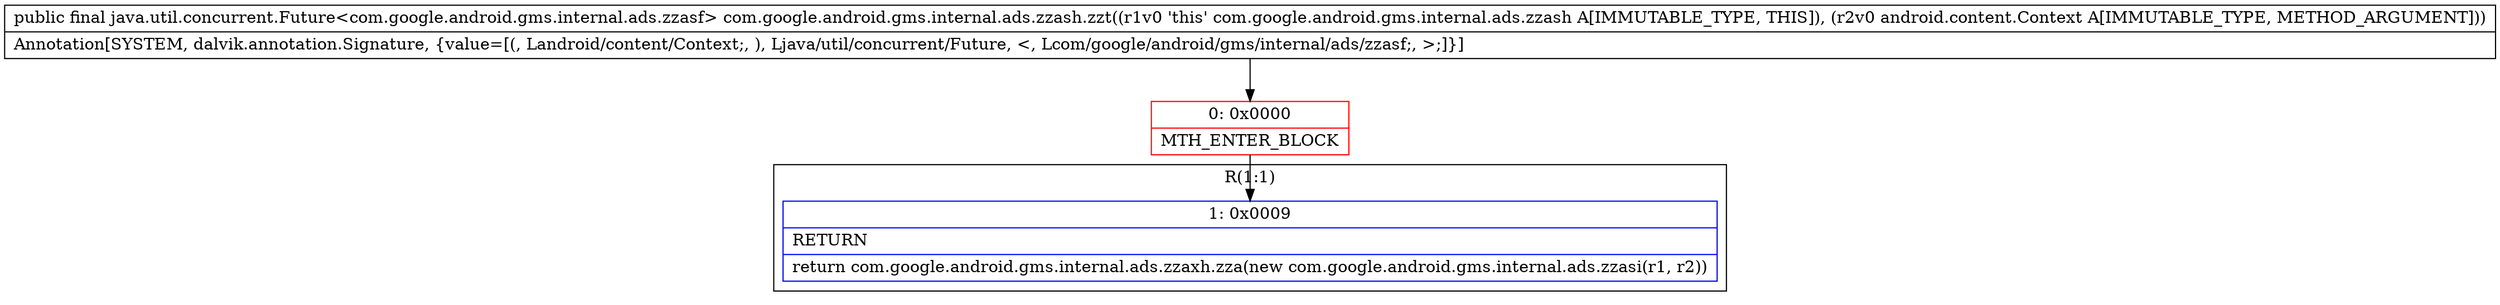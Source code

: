 digraph "CFG forcom.google.android.gms.internal.ads.zzash.zzt(Landroid\/content\/Context;)Ljava\/util\/concurrent\/Future;" {
subgraph cluster_Region_7843065 {
label = "R(1:1)";
node [shape=record,color=blue];
Node_1 [shape=record,label="{1\:\ 0x0009|RETURN\l|return com.google.android.gms.internal.ads.zzaxh.zza(new com.google.android.gms.internal.ads.zzasi(r1, r2))\l}"];
}
Node_0 [shape=record,color=red,label="{0\:\ 0x0000|MTH_ENTER_BLOCK\l}"];
MethodNode[shape=record,label="{public final java.util.concurrent.Future\<com.google.android.gms.internal.ads.zzasf\> com.google.android.gms.internal.ads.zzash.zzt((r1v0 'this' com.google.android.gms.internal.ads.zzash A[IMMUTABLE_TYPE, THIS]), (r2v0 android.content.Context A[IMMUTABLE_TYPE, METHOD_ARGUMENT]))  | Annotation[SYSTEM, dalvik.annotation.Signature, \{value=[(, Landroid\/content\/Context;, ), Ljava\/util\/concurrent\/Future, \<, Lcom\/google\/android\/gms\/internal\/ads\/zzasf;, \>;]\}]\l}"];
MethodNode -> Node_0;
Node_0 -> Node_1;
}

